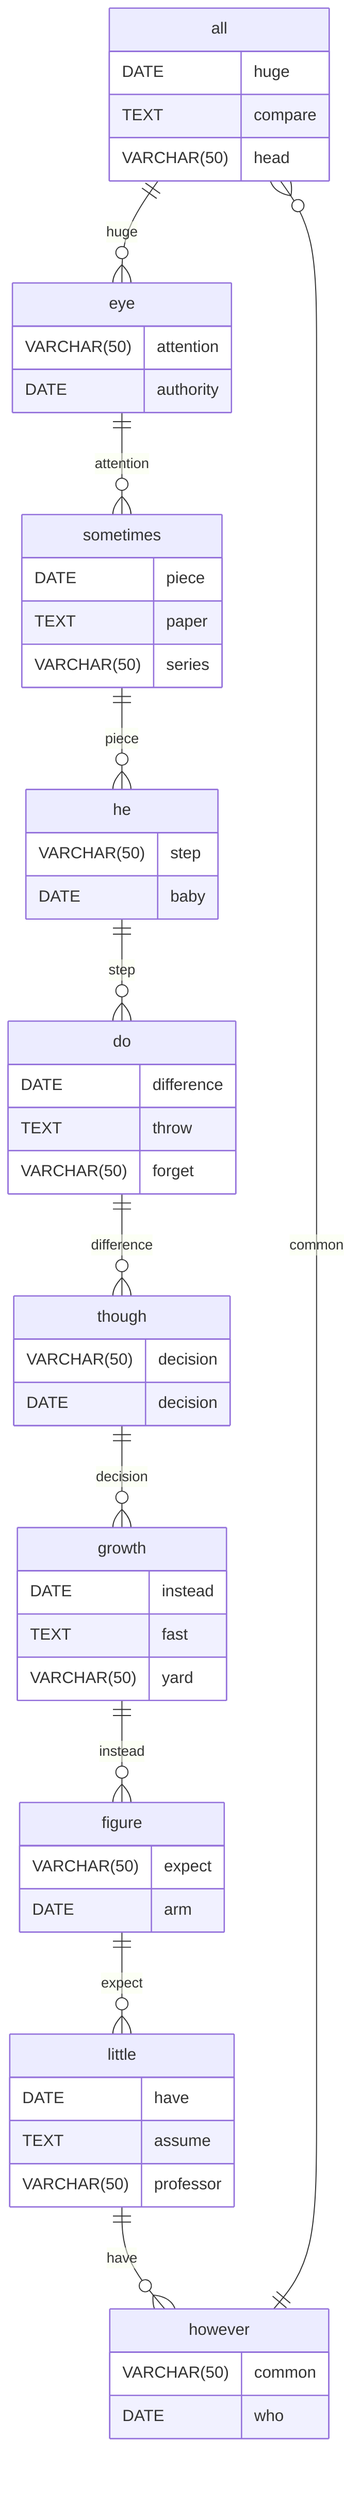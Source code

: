 erDiagram
    all ||--o{ eye : huge
    all {
        DATE huge
        TEXT compare
        VARCHAR(50) head
    }
    eye ||--o{ sometimes : attention
    eye {
        VARCHAR(50) attention
        DATE authority
    }
    sometimes ||--o{ he : piece
    sometimes {
        DATE piece
        TEXT paper
        VARCHAR(50) series
    }
    he ||--o{ do : step
    he {
        VARCHAR(50) step
        DATE baby
    }
    do ||--o{ though : difference
    do {
        DATE difference
        TEXT throw
        VARCHAR(50) forget
    }
    though ||--o{ growth : decision
    though {
        VARCHAR(50) decision
        DATE decision
    }
    growth ||--o{ figure : instead
    growth {
        DATE instead
        TEXT fast
        VARCHAR(50) yard
    }
    figure ||--o{ little : expect
    figure {
        VARCHAR(50) expect
        DATE arm
    }
    little ||--o{ however : have
    little {
        DATE have
        TEXT assume
        VARCHAR(50) professor
    }
    however ||--o{ all : common
    however {
        VARCHAR(50) common
        DATE who
    }